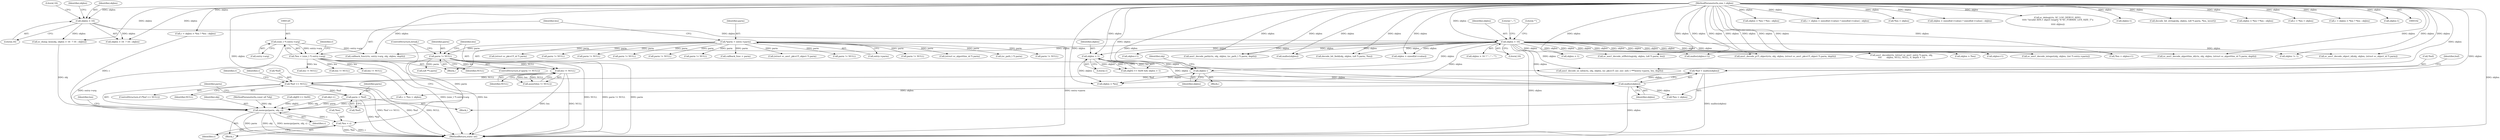 digraph "0_OpenSC_a3fc7693f3a035a8a7921cffb98432944bb42740@pointer" {
"1000426" [label="(Call,parm = *buf)"];
"1000411" [label="(Call,*buf == NULL)"];
"1000405" [label="(Call,*buf = malloc(objlen))"];
"1000408" [label="(Call,malloc(objlen))"];
"1000388" [label="(Call,objlen--)"];
"1000150" [label="(Call,objlen > 16)"];
"1000106" [label="(MethodParameterIn,size_t objlen)"];
"1000144" [label="(Call,objlen > 16)"];
"1000384" [label="(Call,objlen > 1)"];
"1000368" [label="(Call,len != NULL)"];
"1000117" [label="(Call,*len = (size_t *) entry->arg)"];
"1000119" [label="(Call,(size_t *) entry->arg)"];
"1000362" [label="(Call,parm != NULL)"];
"1000110" [label="(Call,*parm = entry->parm)"];
"1000441" [label="(Call,memcpy(parm, obj, c))"];
"1000445" [label="(Call,*len = c)"];
"1000422" [label="(Call,*len = objlen)"];
"1000351" [label="(Call,decode_bit_field(obj, objlen, (u8 *) parm, *len))"];
"1000433" [label="(Call,objlen > *len ? *len : objlen)"];
"1000141" [label="(Call,sc_dump_hex(obj, objlen > 16  ? 16 : objlen))"];
"1000365" [label="(Block,)"];
"1000162" [label="(Call,parm != NULL)"];
"1000577" [label="(Call,objlen+1)"];
"1000638" [label="(Call,c = objlen > sizeof(id->value) ? sizeof(id->value) : objlen)"];
"1000491" [label="(Call,*len = objlen)"];
"1000387" [label="(Block,)"];
"1000152" [label="(Literal,16)"];
"1000634" [label="(Call,(struct sc_pkcs15_id *) parm)"];
"1000640" [label="(Call,objlen > sizeof(id->value) ? sizeof(id->value) : objlen)"];
"1000406" [label="(Call,*buf)"];
"1000194" [label="(Call,sc_debug(ctx, SC_LOG_DEBUG_ASN1,\n\t\t\t\t\t \"invalid ASN.1 object length: %\"SC_FORMAT_LEN_SIZE_T\"u\n\",\n\t\t\t\t\t objlen))"];
"1000541" [label="(Call,len != NULL)"];
"1000218" [label="(Call,parm != NULL)"];
"1000448" [label="(Identifier,c)"];
"1000431" [label="(Call,c = objlen > *len ? *len : objlen)"];
"1000272" [label="(Call,objlen < 1)"];
"1000390" [label="(Call,obj++)"];
"1000561" [label="(Call,objlen+1)"];
"1000297" [label="(Call,objlen-1)"];
"1000477" [label="(Call,malloc(objlen))"];
"1000106" [label="(MethodParameterIn,size_t objlen)"];
"1000405" [label="(Call,*buf = malloc(objlen))"];
"1000434" [label="(Call,objlen > *len)"];
"1000346" [label="(Call,parm != NULL)"];
"1000154" [label="(Literal,\"\")"];
"1000427" [label="(Identifier,parm)"];
"1000413" [label="(Identifier,buf)"];
"1000409" [label="(Identifier,objlen)"];
"1000117" [label="(Call,*len = (size_t *) entry->arg)"];
"1000641" [label="(Call,objlen > sizeof(id->value))"];
"1000361" [label="(ControlStructure,if (parm != NULL))"];
"1000452" [label="(Call,parm != NULL)"];
"1000362" [label="(Call,parm != NULL)"];
"1000147" [label="(Literal,16)"];
"1000146" [label="(Literal,16)"];
"1000536" [label="(Call,parm != NULL)"];
"1000268" [label="(Call,len != NULL)"];
"1000449" [label="(ControlStructure,break;)"];
"1000414" [label="(Identifier,NULL)"];
"1000224" [label="(Call,sc_asn1_decode_integer(obj, objlen, (int *) entry->parm))"];
"1000691" [label="(Call,sc_asn1_decode_algorithm_id(ctx, obj, objlen, (struct sc_algorithm_id *) parm, depth))"];
"1000408" [label="(Call,malloc(objlen))"];
"1000367" [label="(Call,assert(len != NULL))"];
"1000402" [label="(Call,(u8 **) parm)"];
"1000143" [label="(Call,objlen > 16  ? 16 : objlen)"];
"1000526" [label="(Call,sc_asn1_decode_object_id(obj, objlen, (struct sc_object_id *) parm))"];
"1000521" [label="(Call,parm != NULL)"];
"1000673" [label="(Call,asn1_decode_p15_object(ctx, obj, objlen, (struct sc_asn1_pkcs15_object *) parm, depth))"];
"1000384" [label="(Call,objlen > 1)"];
"1000128" [label="(Call,callback_func = parm)"];
"1000428" [label="(Call,*buf)"];
"1000322" [label="(Call,decode_bit_string(obj, objlen, (u8 *) parm, *len, invert))"];
"1000385" [label="(Identifier,objlen)"];
"1000386" [label="(Literal,1)"];
"1000677" [label="(Call,(struct sc_asn1_pkcs15_object *) parm)"];
"1000502" [label="(Call,objlen > *len ? *len : objlen)"];
"1000144" [label="(Call,objlen > 16)"];
"1000489" [label="(Call,c = *len = objlen)"];
"1000447" [label="(Identifier,len)"];
"1000150" [label="(Call,objlen > 16)"];
"1000389" [label="(Identifier,objlen)"];
"1000458" [label="(Call,len != NULL)"];
"1000252" [label="(Call,parm != NULL)"];
"1000421" [label="(Identifier,c)"];
"1000151" [label="(Identifier,objlen)"];
"1000126" [label="(Identifier,r)"];
"1000153" [label="(Literal,\"...\")"];
"1000443" [label="(Identifier,obj)"];
"1000446" [label="(Call,*len)"];
"1000370" [label="(Identifier,NULL)"];
"1000364" [label="(Identifier,NULL)"];
"1000412" [label="(Call,*buf)"];
"1000112" [label="(Call,entry->parm)"];
"1000105" [label="(MethodParameterIn,const u8 *obj)"];
"1000417" [label="(Identifier,r)"];
"1000391" [label="(Identifier,obj)"];
"1000444" [label="(Identifier,c)"];
"1000363" [label="(Identifier,parm)"];
"1000586" [label="(Call,sc_asn1_decode_utf8string(obj, objlen, (u8 *) parm, len))"];
"1000148" [label="(Identifier,objlen)"];
"1000398" [label="(Block,)"];
"1000368" [label="(Call,len != NULL)"];
"1000111" [label="(Identifier,parm)"];
"1000445" [label="(Call,*len = c)"];
"1000145" [label="(Identifier,objlen)"];
"1000369" [label="(Identifier,len)"];
"1000770" [label="(MethodReturn,static int)"];
"1000185" [label="(Call,parm != NULL)"];
"1000695" [label="(Call,(struct sc_algorithm_id *) parm)"];
"1000614" [label="(Call,asn1_decode_path(ctx, obj, objlen, (sc_path_t *) parm, depth))"];
"1000149" [label="(Call,objlen > 16 ? \"...\" : \"\")"];
"1000121" [label="(Call,entry->arg)"];
"1000730" [label="(Call,callback_func(ctx, entry->arg, obj, objlen, depth))"];
"1000618" [label="(Call,(sc_path_t *) parm)"];
"1000167" [label="(Call,asn1_decode(ctx, (struct sc_asn1_entry *) parm, obj,\n\t\t\t\t       objlen, NULL, NULL, 0, depth + 1))"];
"1000500" [label="(Call,c = objlen > *len ? *len : objlen)"];
"1000574" [label="(Call,*len = objlen+1)"];
"1000442" [label="(Identifier,parm)"];
"1000118" [label="(Identifier,len)"];
"1000119" [label="(Call,(size_t *) entry->arg)"];
"1000410" [label="(ControlStructure,if (*buf == NULL))"];
"1000388" [label="(Call,objlen--)"];
"1000441" [label="(Call,memcpy(parm, obj, c))"];
"1000190" [label="(Call,objlen != 1)"];
"1000313" [label="(Call,objlen-1)"];
"1000560" [label="(Call,malloc(objlen+1))"];
"1000503" [label="(Call,objlen > *len)"];
"1000709" [label="(Call,asn1_decode_se_info(ctx, obj, objlen, (sc_pkcs15_sec_env_info_t ***)entry->parm, len, depth))"];
"1000378" [label="(Call,obj[0] == 0x00 && objlen > 1)"];
"1000379" [label="(Call,obj[0] == 0x00)"];
"1000426" [label="(Call,parm = *buf)"];
"1000108" [label="(Block,)"];
"1000420" [label="(Call,c = *len = objlen)"];
"1000411" [label="(Call,*buf == NULL)"];
"1000110" [label="(Call,*parm = entry->parm)"];
"1000426" -> "1000398"  [label="AST: "];
"1000426" -> "1000428"  [label="CFG: "];
"1000427" -> "1000426"  [label="AST: "];
"1000428" -> "1000426"  [label="AST: "];
"1000442" -> "1000426"  [label="CFG: "];
"1000426" -> "1000770"  [label="DDG: *buf"];
"1000411" -> "1000426"  [label="DDG: *buf"];
"1000426" -> "1000441"  [label="DDG: parm"];
"1000411" -> "1000410"  [label="AST: "];
"1000411" -> "1000414"  [label="CFG: "];
"1000412" -> "1000411"  [label="AST: "];
"1000414" -> "1000411"  [label="AST: "];
"1000417" -> "1000411"  [label="CFG: "];
"1000421" -> "1000411"  [label="CFG: "];
"1000411" -> "1000770"  [label="DDG: *buf == NULL"];
"1000411" -> "1000770"  [label="DDG: *buf"];
"1000411" -> "1000770"  [label="DDG: NULL"];
"1000405" -> "1000411"  [label="DDG: *buf"];
"1000368" -> "1000411"  [label="DDG: NULL"];
"1000405" -> "1000398"  [label="AST: "];
"1000405" -> "1000408"  [label="CFG: "];
"1000406" -> "1000405"  [label="AST: "];
"1000408" -> "1000405"  [label="AST: "];
"1000413" -> "1000405"  [label="CFG: "];
"1000405" -> "1000770"  [label="DDG: malloc(objlen)"];
"1000408" -> "1000405"  [label="DDG: objlen"];
"1000408" -> "1000409"  [label="CFG: "];
"1000409" -> "1000408"  [label="AST: "];
"1000408" -> "1000770"  [label="DDG: objlen"];
"1000388" -> "1000408"  [label="DDG: objlen"];
"1000150" -> "1000408"  [label="DDG: objlen"];
"1000384" -> "1000408"  [label="DDG: objlen"];
"1000106" -> "1000408"  [label="DDG: objlen"];
"1000408" -> "1000420"  [label="DDG: objlen"];
"1000408" -> "1000422"  [label="DDG: objlen"];
"1000388" -> "1000387"  [label="AST: "];
"1000388" -> "1000389"  [label="CFG: "];
"1000389" -> "1000388"  [label="AST: "];
"1000391" -> "1000388"  [label="CFG: "];
"1000150" -> "1000388"  [label="DDG: objlen"];
"1000384" -> "1000388"  [label="DDG: objlen"];
"1000106" -> "1000388"  [label="DDG: objlen"];
"1000388" -> "1000434"  [label="DDG: objlen"];
"1000150" -> "1000149"  [label="AST: "];
"1000150" -> "1000152"  [label="CFG: "];
"1000151" -> "1000150"  [label="AST: "];
"1000152" -> "1000150"  [label="AST: "];
"1000153" -> "1000150"  [label="CFG: "];
"1000154" -> "1000150"  [label="CFG: "];
"1000150" -> "1000770"  [label="DDG: objlen"];
"1000106" -> "1000150"  [label="DDG: objlen"];
"1000144" -> "1000150"  [label="DDG: objlen"];
"1000150" -> "1000167"  [label="DDG: objlen"];
"1000150" -> "1000190"  [label="DDG: objlen"];
"1000150" -> "1000224"  [label="DDG: objlen"];
"1000150" -> "1000272"  [label="DDG: objlen"];
"1000150" -> "1000351"  [label="DDG: objlen"];
"1000150" -> "1000384"  [label="DDG: objlen"];
"1000150" -> "1000434"  [label="DDG: objlen"];
"1000150" -> "1000477"  [label="DDG: objlen"];
"1000150" -> "1000503"  [label="DDG: objlen"];
"1000150" -> "1000526"  [label="DDG: objlen"];
"1000150" -> "1000560"  [label="DDG: objlen"];
"1000150" -> "1000561"  [label="DDG: objlen"];
"1000150" -> "1000574"  [label="DDG: objlen"];
"1000150" -> "1000577"  [label="DDG: objlen"];
"1000150" -> "1000586"  [label="DDG: objlen"];
"1000150" -> "1000614"  [label="DDG: objlen"];
"1000150" -> "1000641"  [label="DDG: objlen"];
"1000150" -> "1000673"  [label="DDG: objlen"];
"1000150" -> "1000691"  [label="DDG: objlen"];
"1000150" -> "1000709"  [label="DDG: objlen"];
"1000150" -> "1000730"  [label="DDG: objlen"];
"1000106" -> "1000102"  [label="AST: "];
"1000106" -> "1000770"  [label="DDG: objlen"];
"1000106" -> "1000141"  [label="DDG: objlen"];
"1000106" -> "1000144"  [label="DDG: objlen"];
"1000106" -> "1000143"  [label="DDG: objlen"];
"1000106" -> "1000167"  [label="DDG: objlen"];
"1000106" -> "1000190"  [label="DDG: objlen"];
"1000106" -> "1000194"  [label="DDG: objlen"];
"1000106" -> "1000224"  [label="DDG: objlen"];
"1000106" -> "1000272"  [label="DDG: objlen"];
"1000106" -> "1000297"  [label="DDG: objlen"];
"1000106" -> "1000313"  [label="DDG: objlen"];
"1000106" -> "1000322"  [label="DDG: objlen"];
"1000106" -> "1000351"  [label="DDG: objlen"];
"1000106" -> "1000384"  [label="DDG: objlen"];
"1000106" -> "1000420"  [label="DDG: objlen"];
"1000106" -> "1000422"  [label="DDG: objlen"];
"1000106" -> "1000431"  [label="DDG: objlen"];
"1000106" -> "1000434"  [label="DDG: objlen"];
"1000106" -> "1000433"  [label="DDG: objlen"];
"1000106" -> "1000477"  [label="DDG: objlen"];
"1000106" -> "1000489"  [label="DDG: objlen"];
"1000106" -> "1000491"  [label="DDG: objlen"];
"1000106" -> "1000500"  [label="DDG: objlen"];
"1000106" -> "1000503"  [label="DDG: objlen"];
"1000106" -> "1000502"  [label="DDG: objlen"];
"1000106" -> "1000526"  [label="DDG: objlen"];
"1000106" -> "1000560"  [label="DDG: objlen"];
"1000106" -> "1000561"  [label="DDG: objlen"];
"1000106" -> "1000574"  [label="DDG: objlen"];
"1000106" -> "1000577"  [label="DDG: objlen"];
"1000106" -> "1000586"  [label="DDG: objlen"];
"1000106" -> "1000614"  [label="DDG: objlen"];
"1000106" -> "1000638"  [label="DDG: objlen"];
"1000106" -> "1000641"  [label="DDG: objlen"];
"1000106" -> "1000640"  [label="DDG: objlen"];
"1000106" -> "1000673"  [label="DDG: objlen"];
"1000106" -> "1000691"  [label="DDG: objlen"];
"1000106" -> "1000709"  [label="DDG: objlen"];
"1000106" -> "1000730"  [label="DDG: objlen"];
"1000144" -> "1000143"  [label="AST: "];
"1000144" -> "1000146"  [label="CFG: "];
"1000145" -> "1000144"  [label="AST: "];
"1000146" -> "1000144"  [label="AST: "];
"1000147" -> "1000144"  [label="CFG: "];
"1000148" -> "1000144"  [label="CFG: "];
"1000144" -> "1000141"  [label="DDG: objlen"];
"1000144" -> "1000143"  [label="DDG: objlen"];
"1000384" -> "1000378"  [label="AST: "];
"1000384" -> "1000386"  [label="CFG: "];
"1000385" -> "1000384"  [label="AST: "];
"1000386" -> "1000384"  [label="AST: "];
"1000378" -> "1000384"  [label="CFG: "];
"1000384" -> "1000378"  [label="DDG: objlen"];
"1000384" -> "1000378"  [label="DDG: 1"];
"1000384" -> "1000434"  [label="DDG: objlen"];
"1000368" -> "1000367"  [label="AST: "];
"1000368" -> "1000370"  [label="CFG: "];
"1000369" -> "1000368"  [label="AST: "];
"1000370" -> "1000368"  [label="AST: "];
"1000367" -> "1000368"  [label="CFG: "];
"1000368" -> "1000770"  [label="DDG: len"];
"1000368" -> "1000770"  [label="DDG: NULL"];
"1000368" -> "1000367"  [label="DDG: len"];
"1000368" -> "1000367"  [label="DDG: NULL"];
"1000117" -> "1000368"  [label="DDG: len"];
"1000362" -> "1000368"  [label="DDG: NULL"];
"1000117" -> "1000108"  [label="AST: "];
"1000117" -> "1000119"  [label="CFG: "];
"1000118" -> "1000117"  [label="AST: "];
"1000119" -> "1000117"  [label="AST: "];
"1000126" -> "1000117"  [label="CFG: "];
"1000117" -> "1000770"  [label="DDG: len"];
"1000117" -> "1000770"  [label="DDG: (size_t *) entry->arg"];
"1000119" -> "1000117"  [label="DDG: entry->arg"];
"1000117" -> "1000268"  [label="DDG: len"];
"1000117" -> "1000458"  [label="DDG: len"];
"1000117" -> "1000541"  [label="DDG: len"];
"1000117" -> "1000709"  [label="DDG: len"];
"1000119" -> "1000121"  [label="CFG: "];
"1000120" -> "1000119"  [label="AST: "];
"1000121" -> "1000119"  [label="AST: "];
"1000119" -> "1000770"  [label="DDG: entry->arg"];
"1000119" -> "1000730"  [label="DDG: entry->arg"];
"1000362" -> "1000361"  [label="AST: "];
"1000362" -> "1000364"  [label="CFG: "];
"1000363" -> "1000362"  [label="AST: "];
"1000364" -> "1000362"  [label="AST: "];
"1000369" -> "1000362"  [label="CFG: "];
"1000449" -> "1000362"  [label="CFG: "];
"1000362" -> "1000770"  [label="DDG: NULL"];
"1000362" -> "1000770"  [label="DDG: parm != NULL"];
"1000362" -> "1000770"  [label="DDG: parm"];
"1000110" -> "1000362"  [label="DDG: parm"];
"1000362" -> "1000402"  [label="DDG: parm"];
"1000362" -> "1000441"  [label="DDG: parm"];
"1000110" -> "1000108"  [label="AST: "];
"1000110" -> "1000112"  [label="CFG: "];
"1000111" -> "1000110"  [label="AST: "];
"1000112" -> "1000110"  [label="AST: "];
"1000118" -> "1000110"  [label="CFG: "];
"1000110" -> "1000770"  [label="DDG: entry->parm"];
"1000110" -> "1000128"  [label="DDG: parm"];
"1000110" -> "1000162"  [label="DDG: parm"];
"1000110" -> "1000185"  [label="DDG: parm"];
"1000110" -> "1000218"  [label="DDG: parm"];
"1000110" -> "1000252"  [label="DDG: parm"];
"1000110" -> "1000346"  [label="DDG: parm"];
"1000110" -> "1000452"  [label="DDG: parm"];
"1000110" -> "1000521"  [label="DDG: parm"];
"1000110" -> "1000536"  [label="DDG: parm"];
"1000110" -> "1000618"  [label="DDG: parm"];
"1000110" -> "1000634"  [label="DDG: parm"];
"1000110" -> "1000677"  [label="DDG: parm"];
"1000110" -> "1000695"  [label="DDG: parm"];
"1000441" -> "1000365"  [label="AST: "];
"1000441" -> "1000444"  [label="CFG: "];
"1000442" -> "1000441"  [label="AST: "];
"1000443" -> "1000441"  [label="AST: "];
"1000444" -> "1000441"  [label="AST: "];
"1000447" -> "1000441"  [label="CFG: "];
"1000441" -> "1000770"  [label="DDG: parm"];
"1000441" -> "1000770"  [label="DDG: obj"];
"1000441" -> "1000770"  [label="DDG: memcpy(parm, obj, c)"];
"1000141" -> "1000441"  [label="DDG: obj"];
"1000379" -> "1000441"  [label="DDG: obj[0]"];
"1000390" -> "1000441"  [label="DDG: obj"];
"1000105" -> "1000441"  [label="DDG: obj"];
"1000431" -> "1000441"  [label="DDG: c"];
"1000420" -> "1000441"  [label="DDG: c"];
"1000441" -> "1000445"  [label="DDG: c"];
"1000445" -> "1000365"  [label="AST: "];
"1000445" -> "1000448"  [label="CFG: "];
"1000446" -> "1000445"  [label="AST: "];
"1000448" -> "1000445"  [label="AST: "];
"1000449" -> "1000445"  [label="CFG: "];
"1000445" -> "1000770"  [label="DDG: *len"];
"1000445" -> "1000770"  [label="DDG: c"];
}
